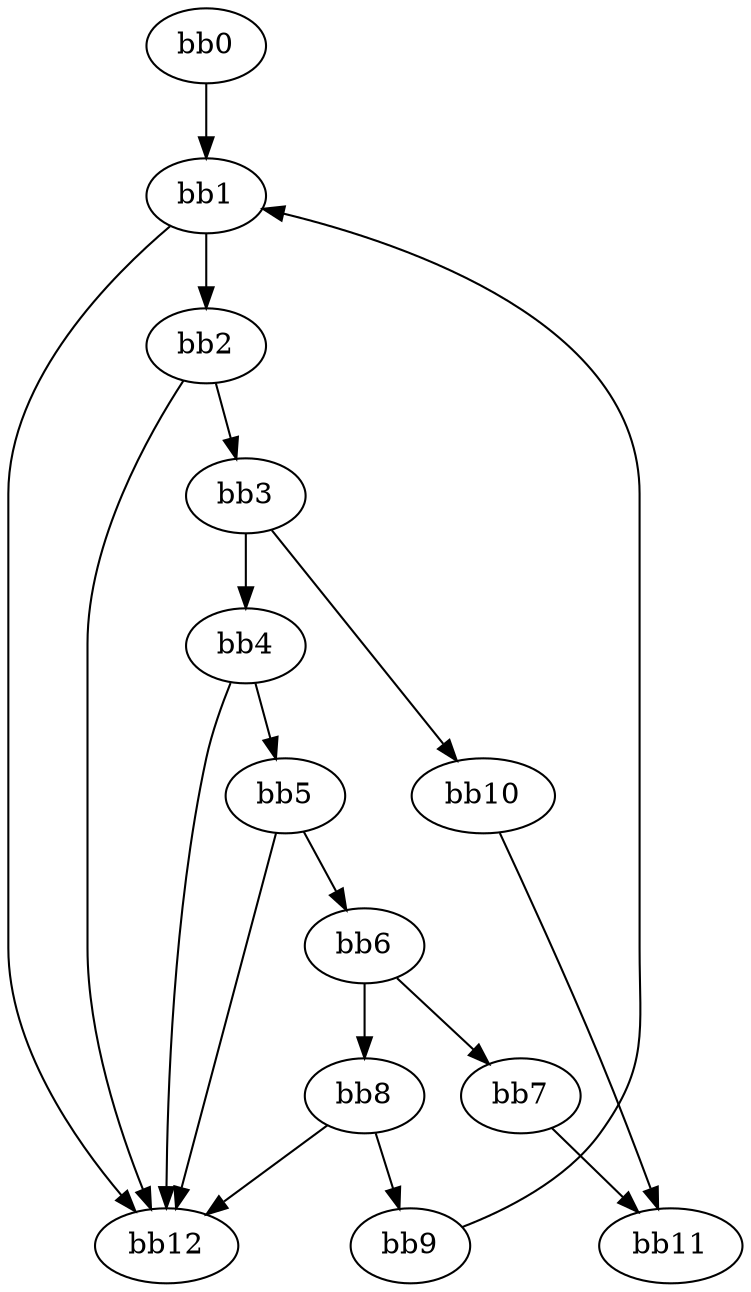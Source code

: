 digraph {
    0 [ label = "bb0\l" ]
    1 [ label = "bb1\l" ]
    2 [ label = "bb2\l" ]
    3 [ label = "bb3\l" ]
    4 [ label = "bb4\l" ]
    5 [ label = "bb5\l" ]
    6 [ label = "bb6\l" ]
    7 [ label = "bb7\l" ]
    8 [ label = "bb8\l" ]
    9 [ label = "bb9\l" ]
    10 [ label = "bb10\l" ]
    11 [ label = "bb11\l" ]
    12 [ label = "bb12\l" ]
    0 -> 1 [ ]
    1 -> 2 [ ]
    1 -> 12 [ ]
    2 -> 3 [ ]
    2 -> 12 [ ]
    3 -> 4 [ ]
    3 -> 10 [ ]
    4 -> 5 [ ]
    4 -> 12 [ ]
    5 -> 6 [ ]
    5 -> 12 [ ]
    6 -> 7 [ ]
    6 -> 8 [ ]
    7 -> 11 [ ]
    8 -> 9 [ ]
    8 -> 12 [ ]
    9 -> 1 [ ]
    10 -> 11 [ ]
}

